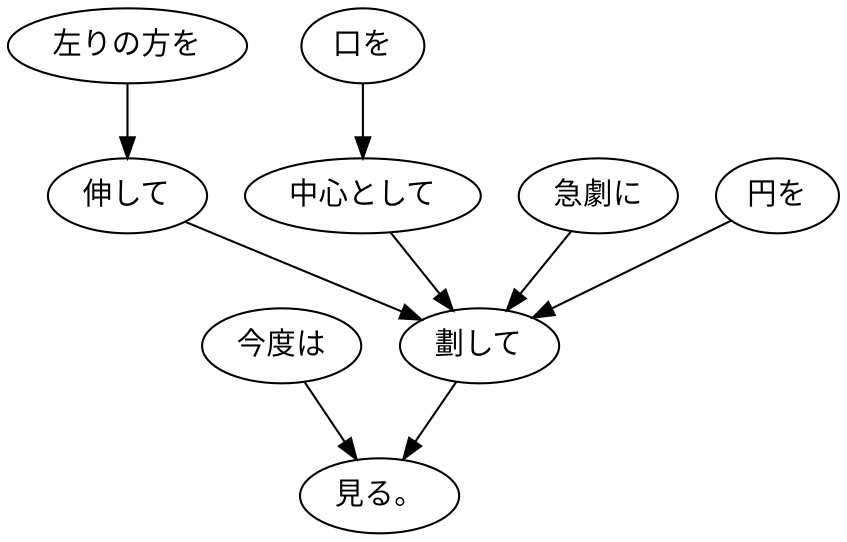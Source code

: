 digraph graph611 {
	node0 [label="今度は"];
	node1 [label="左りの方を"];
	node2 [label="伸して"];
	node3 [label="口を"];
	node4 [label="中心として"];
	node5 [label="急劇に"];
	node6 [label="円を"];
	node7 [label="劃して"];
	node8 [label="見る。"];
	node0 -> node8;
	node1 -> node2;
	node2 -> node7;
	node3 -> node4;
	node4 -> node7;
	node5 -> node7;
	node6 -> node7;
	node7 -> node8;
}
